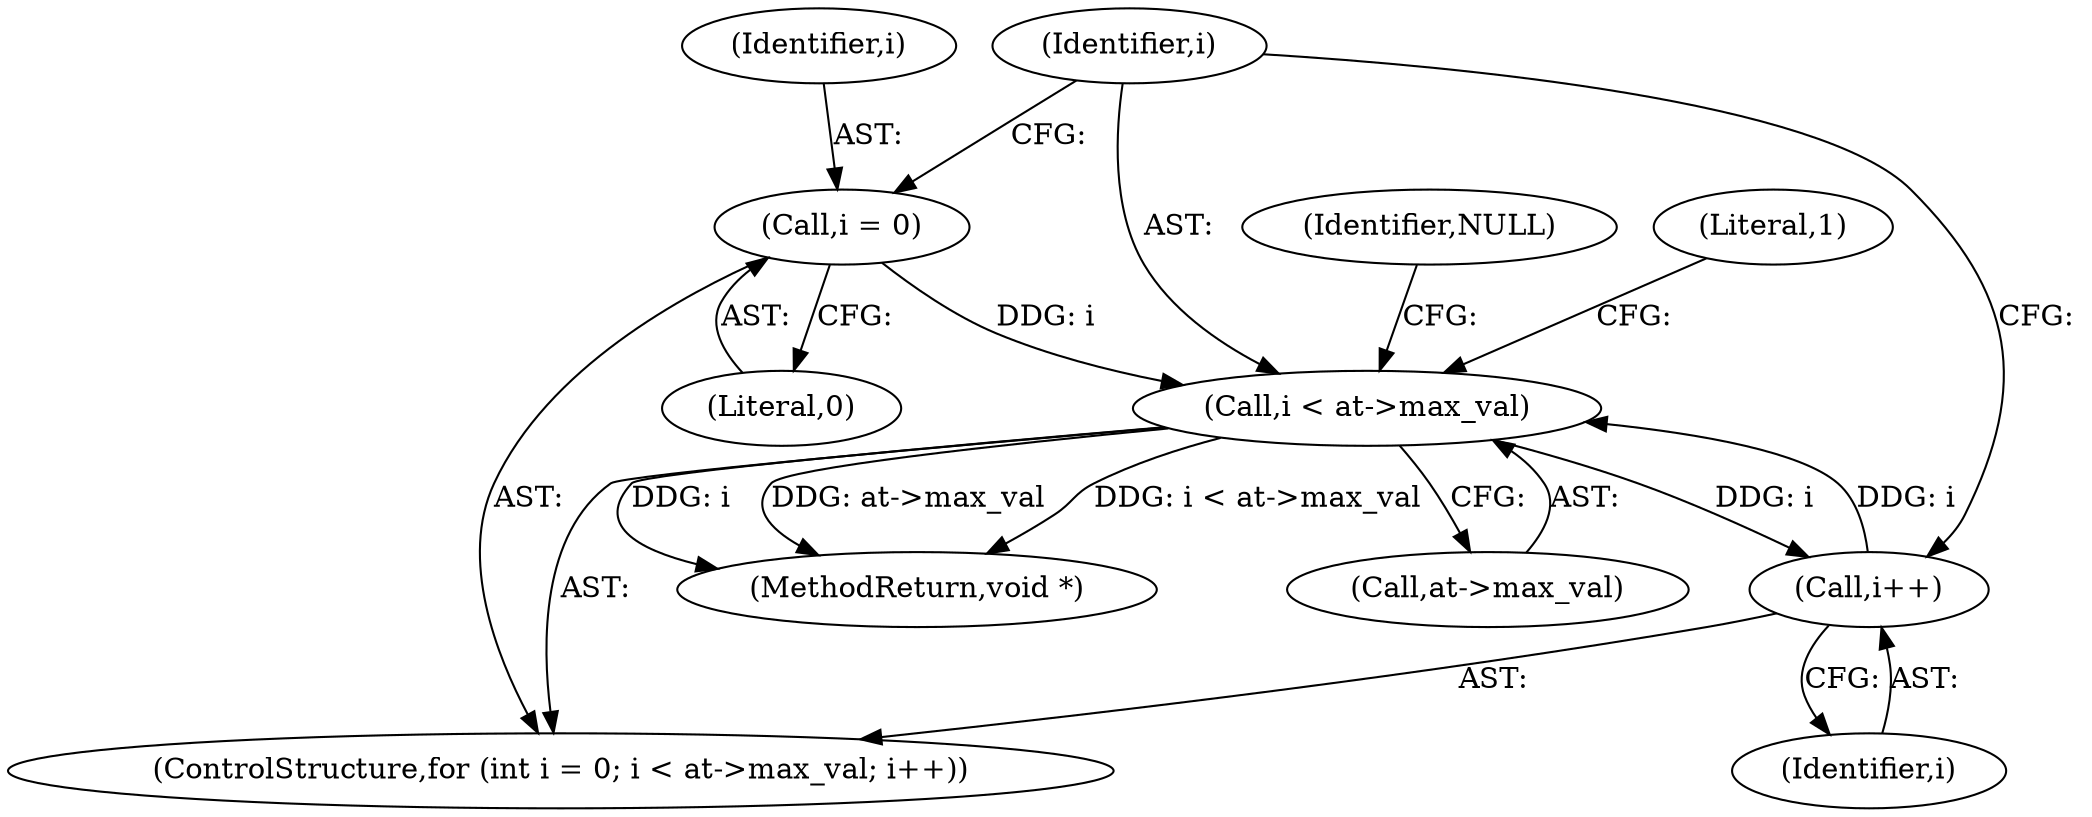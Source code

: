 digraph "0_Android_472271b153c5dc53c28beac55480a8d8434b2d5c_68@pointer" {
"1000114" [label="(Call,i < at->max_val)"];
"1000111" [label="(Call,i = 0)"];
"1000119" [label="(Call,i++)"];
"1000114" [label="(Call,i < at->max_val)"];
"1000115" [label="(Identifier,i)"];
"1000143" [label="(Identifier,NULL)"];
"1000144" [label="(MethodReturn,void *)"];
"1000116" [label="(Call,at->max_val)"];
"1000114" [label="(Call,i < at->max_val)"];
"1000109" [label="(ControlStructure,for (int i = 0; i < at->max_val; i++))"];
"1000119" [label="(Call,i++)"];
"1000124" [label="(Literal,1)"];
"1000112" [label="(Identifier,i)"];
"1000111" [label="(Call,i = 0)"];
"1000113" [label="(Literal,0)"];
"1000120" [label="(Identifier,i)"];
"1000114" -> "1000109"  [label="AST: "];
"1000114" -> "1000116"  [label="CFG: "];
"1000115" -> "1000114"  [label="AST: "];
"1000116" -> "1000114"  [label="AST: "];
"1000124" -> "1000114"  [label="CFG: "];
"1000143" -> "1000114"  [label="CFG: "];
"1000114" -> "1000144"  [label="DDG: i < at->max_val"];
"1000114" -> "1000144"  [label="DDG: i"];
"1000114" -> "1000144"  [label="DDG: at->max_val"];
"1000111" -> "1000114"  [label="DDG: i"];
"1000119" -> "1000114"  [label="DDG: i"];
"1000114" -> "1000119"  [label="DDG: i"];
"1000111" -> "1000109"  [label="AST: "];
"1000111" -> "1000113"  [label="CFG: "];
"1000112" -> "1000111"  [label="AST: "];
"1000113" -> "1000111"  [label="AST: "];
"1000115" -> "1000111"  [label="CFG: "];
"1000119" -> "1000109"  [label="AST: "];
"1000119" -> "1000120"  [label="CFG: "];
"1000120" -> "1000119"  [label="AST: "];
"1000115" -> "1000119"  [label="CFG: "];
}
